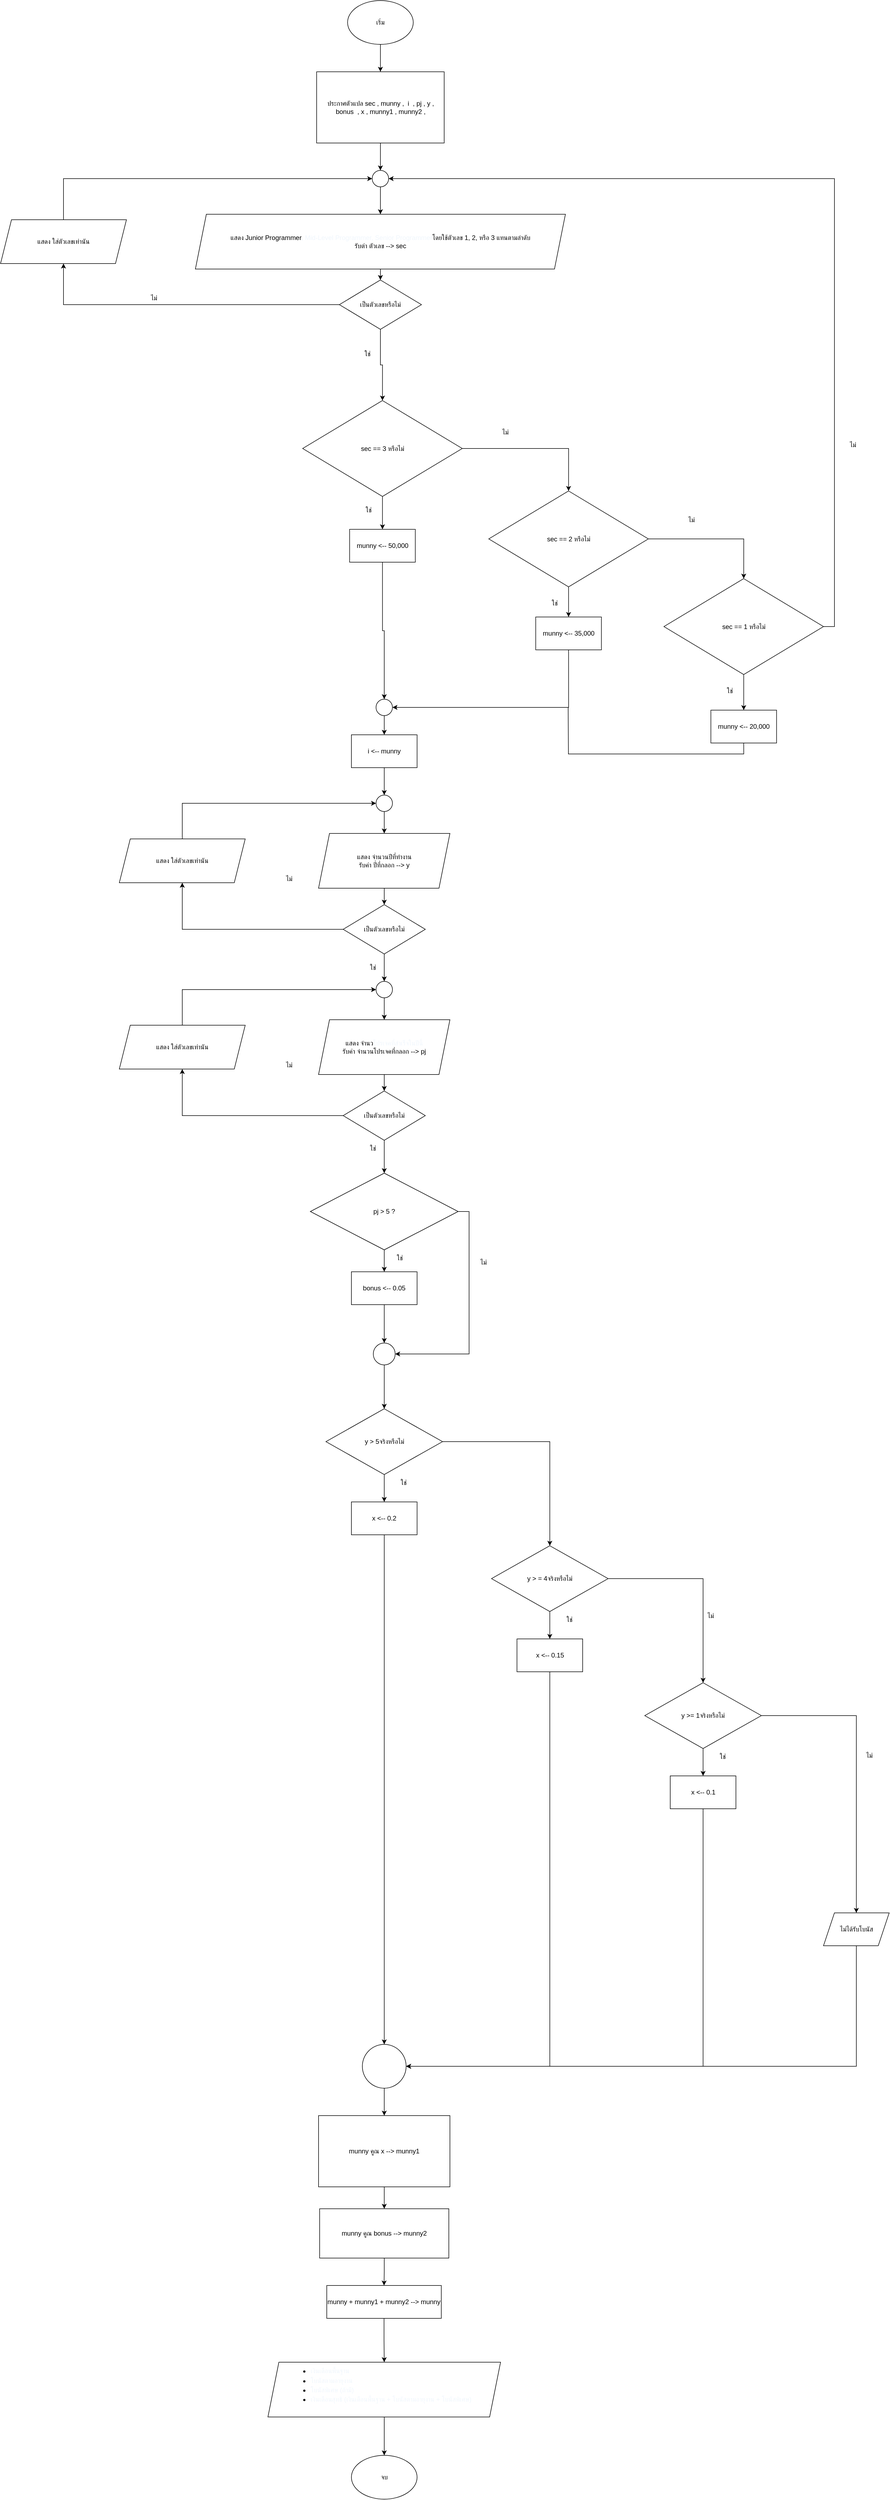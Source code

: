 <mxfile version="28.2.1">
  <diagram name="หน้า-1" id="E-IgGcm09YbjVMB62vNj">
    <mxGraphModel grid="1" page="1" gridSize="10" guides="1" tooltips="1" connect="1" arrows="1" fold="1" pageScale="1" pageWidth="827" pageHeight="1169" math="0" shadow="0">
      <root>
        <mxCell id="0" />
        <mxCell id="1" parent="0" />
        <mxCell id="uMuHmyTFTiUYk7k42j5w-20" style="edgeStyle=orthogonalEdgeStyle;rounded=0;orthogonalLoop=1;jettySize=auto;html=1;exitX=0.5;exitY=1;exitDx=0;exitDy=0;" edge="1" parent="1" source="X1-0lr0wVvJcUardRDEf-1" target="uMuHmyTFTiUYk7k42j5w-19">
          <mxGeometry relative="1" as="geometry" />
        </mxCell>
        <mxCell id="X1-0lr0wVvJcUardRDEf-1" value="เริ่ม" style="ellipse;whiteSpace=wrap;html=1;" vertex="1" parent="1">
          <mxGeometry x="347" y="-1190" width="120" height="80" as="geometry" />
        </mxCell>
        <mxCell id="X1-0lr0wVvJcUardRDEf-9" style="edgeStyle=orthogonalEdgeStyle;rounded=0;orthogonalLoop=1;jettySize=auto;html=1;exitX=0.5;exitY=1;exitDx=0;exitDy=0;entryX=0.5;entryY=0;entryDx=0;entryDy=0;" edge="1" parent="1" source="X1-0lr0wVvJcUardRDEf-2" target="X1-0lr0wVvJcUardRDEf-3">
          <mxGeometry relative="1" as="geometry" />
        </mxCell>
        <mxCell id="X1-0lr0wVvJcUardRDEf-2" value="แสดง จำนวนปีที่ทำงาน&lt;div&gt;รับค่า ปี่ที่กลอก --&amp;gt; y&lt;/div&gt;" style="shape=parallelogram;perimeter=parallelogramPerimeter;whiteSpace=wrap;html=1;fixedSize=1;" vertex="1" parent="1">
          <mxGeometry x="294" y="330" width="240" height="100" as="geometry" />
        </mxCell>
        <mxCell id="X1-0lr0wVvJcUardRDEf-5" style="edgeStyle=orthogonalEdgeStyle;rounded=0;orthogonalLoop=1;jettySize=auto;html=1;exitX=0;exitY=0.5;exitDx=0;exitDy=0;entryX=0.5;entryY=1;entryDx=0;entryDy=0;" edge="1" parent="1" source="X1-0lr0wVvJcUardRDEf-3" target="X1-0lr0wVvJcUardRDEf-82">
          <mxGeometry relative="1" as="geometry">
            <Array as="points">
              <mxPoint x="45" y="505" />
            </Array>
          </mxGeometry>
        </mxCell>
        <mxCell id="X1-0lr0wVvJcUardRDEf-17" style="edgeStyle=orthogonalEdgeStyle;rounded=0;orthogonalLoop=1;jettySize=auto;html=1;exitX=0.5;exitY=1;exitDx=0;exitDy=0;entryX=0.5;entryY=0;entryDx=0;entryDy=0;" edge="1" parent="1" source="X1-0lr0wVvJcUardRDEf-3" target="X1-0lr0wVvJcUardRDEf-15">
          <mxGeometry relative="1" as="geometry" />
        </mxCell>
        <mxCell id="X1-0lr0wVvJcUardRDEf-3" value="เป็นตัวเลขหรือไม่" style="rhombus;whiteSpace=wrap;html=1;" vertex="1" parent="1">
          <mxGeometry x="339" y="460" width="150" height="90" as="geometry" />
        </mxCell>
        <mxCell id="X1-0lr0wVvJcUardRDEf-8" style="edgeStyle=orthogonalEdgeStyle;rounded=0;orthogonalLoop=1;jettySize=auto;html=1;exitX=0.5;exitY=1;exitDx=0;exitDy=0;entryX=0.5;entryY=0;entryDx=0;entryDy=0;" edge="1" parent="1" source="X1-0lr0wVvJcUardRDEf-4" target="X1-0lr0wVvJcUardRDEf-2">
          <mxGeometry relative="1" as="geometry" />
        </mxCell>
        <mxCell id="X1-0lr0wVvJcUardRDEf-4" value="" style="ellipse;whiteSpace=wrap;html=1;aspect=fixed;" vertex="1" parent="1">
          <mxGeometry x="399" y="260" width="30" height="30" as="geometry" />
        </mxCell>
        <mxCell id="X1-0lr0wVvJcUardRDEf-6" value="ไม่&lt;div&gt;&lt;br&gt;&lt;/div&gt;" style="text;html=1;align=center;verticalAlign=middle;resizable=0;points=[];autosize=1;strokeColor=none;fillColor=none;" vertex="1" parent="1">
          <mxGeometry x="220" y="400" width="40" height="40" as="geometry" />
        </mxCell>
        <mxCell id="X1-0lr0wVvJcUardRDEf-10" style="edgeStyle=orthogonalEdgeStyle;rounded=0;orthogonalLoop=1;jettySize=auto;html=1;exitX=0.5;exitY=1;exitDx=0;exitDy=0;entryX=0.5;entryY=0;entryDx=0;entryDy=0;" edge="1" parent="1" source="X1-0lr0wVvJcUardRDEf-11" target="X1-0lr0wVvJcUardRDEf-13">
          <mxGeometry relative="1" as="geometry" />
        </mxCell>
        <mxCell id="X1-0lr0wVvJcUardRDEf-11" value="&lt;font face=&quot;Helvetica&quot;&gt;แสดง จำนว&lt;span&gt;&lt;font style=&quot;color: light-dark(rgb(240, 246, 252), rgb(255, 255, 255));&quot;&gt;โปรเจคที่สำเร็จในปีนี้&lt;/font&gt;&lt;/span&gt;&lt;/font&gt;&lt;div&gt;&lt;font face=&quot;Helvetica&quot;&gt;รับค่า จำนวนโปรเจคที่กลอก --&amp;gt; pj&lt;/font&gt;&lt;/div&gt;" style="shape=parallelogram;perimeter=parallelogramPerimeter;whiteSpace=wrap;html=1;fixedSize=1;align=center;" vertex="1" parent="1">
          <mxGeometry x="294" y="670" width="240" height="100" as="geometry" />
        </mxCell>
        <mxCell id="X1-0lr0wVvJcUardRDEf-12" style="edgeStyle=orthogonalEdgeStyle;rounded=0;orthogonalLoop=1;jettySize=auto;html=1;exitX=0;exitY=0.5;exitDx=0;exitDy=0;entryX=0.5;entryY=1;entryDx=0;entryDy=0;" edge="1" parent="1" source="X1-0lr0wVvJcUardRDEf-13" target="X1-0lr0wVvJcUardRDEf-83">
          <mxGeometry relative="1" as="geometry">
            <Array as="points">
              <mxPoint x="45" y="845" />
            </Array>
          </mxGeometry>
        </mxCell>
        <mxCell id="X1-0lr0wVvJcUardRDEf-105" style="edgeStyle=orthogonalEdgeStyle;rounded=0;orthogonalLoop=1;jettySize=auto;html=1;exitX=0.5;exitY=1;exitDx=0;exitDy=0;entryX=0.5;entryY=0;entryDx=0;entryDy=0;" edge="1" parent="1" source="X1-0lr0wVvJcUardRDEf-13" target="X1-0lr0wVvJcUardRDEf-98">
          <mxGeometry relative="1" as="geometry" />
        </mxCell>
        <mxCell id="X1-0lr0wVvJcUardRDEf-13" value="เป็นตัวเลขหรือไม่" style="rhombus;whiteSpace=wrap;html=1;" vertex="1" parent="1">
          <mxGeometry x="339" y="800" width="150" height="90" as="geometry" />
        </mxCell>
        <mxCell id="X1-0lr0wVvJcUardRDEf-14" style="edgeStyle=orthogonalEdgeStyle;rounded=0;orthogonalLoop=1;jettySize=auto;html=1;exitX=0.5;exitY=1;exitDx=0;exitDy=0;entryX=0.5;entryY=0;entryDx=0;entryDy=0;" edge="1" parent="1" source="X1-0lr0wVvJcUardRDEf-15" target="X1-0lr0wVvJcUardRDEf-11">
          <mxGeometry relative="1" as="geometry" />
        </mxCell>
        <mxCell id="X1-0lr0wVvJcUardRDEf-15" value="" style="ellipse;whiteSpace=wrap;html=1;aspect=fixed;" vertex="1" parent="1">
          <mxGeometry x="399" y="600" width="30" height="30" as="geometry" />
        </mxCell>
        <mxCell id="X1-0lr0wVvJcUardRDEf-16" value="ไม่&lt;div&gt;&lt;br&gt;&lt;/div&gt;" style="text;html=1;align=center;verticalAlign=middle;resizable=0;points=[];autosize=1;strokeColor=none;fillColor=none;" vertex="1" parent="1">
          <mxGeometry x="220" y="740" width="40" height="40" as="geometry" />
        </mxCell>
        <mxCell id="X1-0lr0wVvJcUardRDEf-18" value="ใช่" style="text;html=1;align=center;verticalAlign=middle;resizable=0;points=[];autosize=1;strokeColor=none;fillColor=none;" vertex="1" parent="1">
          <mxGeometry x="373" y="560" width="40" height="30" as="geometry" />
        </mxCell>
        <mxCell id="X1-0lr0wVvJcUardRDEf-38" style="edgeStyle=orthogonalEdgeStyle;rounded=0;orthogonalLoop=1;jettySize=auto;html=1;exitX=0.5;exitY=1;exitDx=0;exitDy=0;entryX=0.5;entryY=0;entryDx=0;entryDy=0;" edge="1" parent="1" source="X1-0lr0wVvJcUardRDEf-19" target="X1-0lr0wVvJcUardRDEf-37">
          <mxGeometry relative="1" as="geometry" />
        </mxCell>
        <mxCell id="X1-0lr0wVvJcUardRDEf-40" style="edgeStyle=orthogonalEdgeStyle;rounded=0;orthogonalLoop=1;jettySize=auto;html=1;exitX=1;exitY=0.5;exitDx=0;exitDy=0;entryX=0.5;entryY=0;entryDx=0;entryDy=0;" edge="1" parent="1" source="X1-0lr0wVvJcUardRDEf-19" target="X1-0lr0wVvJcUardRDEf-44">
          <mxGeometry relative="1" as="geometry">
            <mxPoint x="760.0" y="1620.0" as="targetPoint" />
          </mxGeometry>
        </mxCell>
        <mxCell id="X1-0lr0wVvJcUardRDEf-19" value="y &amp;gt; 5จริงหรือไม่" style="rhombus;whiteSpace=wrap;html=1;" vertex="1" parent="1">
          <mxGeometry x="307.5" y="1380" width="213" height="120" as="geometry" />
        </mxCell>
        <mxCell id="X1-0lr0wVvJcUardRDEf-24" style="edgeStyle=orthogonalEdgeStyle;rounded=0;orthogonalLoop=1;jettySize=auto;html=1;exitX=0.5;exitY=1;exitDx=0;exitDy=0;entryX=0.5;entryY=0;entryDx=0;entryDy=0;" edge="1" parent="1" source="X1-0lr0wVvJcUardRDEf-25" target="X1-0lr0wVvJcUardRDEf-27">
          <mxGeometry relative="1" as="geometry" />
        </mxCell>
        <mxCell id="X1-0lr0wVvJcUardRDEf-25" value="แสดง&amp;nbsp;&lt;span style=&quot;text-align: start;&quot;&gt;Junior Programmer&lt;/span&gt;&lt;span style=&quot;color: light-dark(rgb(240, 246, 252), rgb(255, 255, 255)); background-color: transparent; text-align: start;&quot;&gt;, Mid-Level Programmer, Senior Programmer&lt;/span&gt;&lt;span style=&quot;text-align: start;&quot;&gt;โดยใช้ตัวเลข 1, 2, หรือ 3 แทนตามลำดับ&lt;/span&gt;&lt;div&gt;&lt;span style=&quot;text-align: start;&quot;&gt;รับต่า ตัวเลข --&amp;gt; sec&lt;/span&gt;&lt;/div&gt;" style="shape=parallelogram;perimeter=parallelogramPerimeter;whiteSpace=wrap;html=1;fixedSize=1;" vertex="1" parent="1">
          <mxGeometry x="69" y="-800" width="676" height="100" as="geometry" />
        </mxCell>
        <mxCell id="X1-0lr0wVvJcUardRDEf-26" style="edgeStyle=orthogonalEdgeStyle;rounded=0;orthogonalLoop=1;jettySize=auto;html=1;exitX=0;exitY=0.5;exitDx=0;exitDy=0;entryX=0.5;entryY=1;entryDx=0;entryDy=0;" edge="1" parent="1" source="X1-0lr0wVvJcUardRDEf-27" target="X1-0lr0wVvJcUardRDEf-80">
          <mxGeometry relative="1" as="geometry">
            <Array as="points">
              <mxPoint x="-172" y="-635" />
            </Array>
          </mxGeometry>
        </mxCell>
        <mxCell id="X1-0lr0wVvJcUardRDEf-32" style="edgeStyle=orthogonalEdgeStyle;rounded=0;orthogonalLoop=1;jettySize=auto;html=1;exitX=0.5;exitY=1;exitDx=0;exitDy=0;entryX=0.5;entryY=0;entryDx=0;entryDy=0;" edge="1" parent="1" source="X1-0lr0wVvJcUardRDEf-27" target="X1-0lr0wVvJcUardRDEf-63">
          <mxGeometry relative="1" as="geometry">
            <mxPoint x="404" y="-500" as="targetPoint" />
          </mxGeometry>
        </mxCell>
        <mxCell id="X1-0lr0wVvJcUardRDEf-27" value="เป็นตัวเลขหรือไม่" style="rhombus;whiteSpace=wrap;html=1;" vertex="1" parent="1">
          <mxGeometry x="332" y="-680" width="150" height="90" as="geometry" />
        </mxCell>
        <mxCell id="X1-0lr0wVvJcUardRDEf-28" style="edgeStyle=orthogonalEdgeStyle;rounded=0;orthogonalLoop=1;jettySize=auto;html=1;exitX=0.5;exitY=1;exitDx=0;exitDy=0;entryX=0.5;entryY=0;entryDx=0;entryDy=0;" edge="1" parent="1" source="X1-0lr0wVvJcUardRDEf-29" target="X1-0lr0wVvJcUardRDEf-25">
          <mxGeometry relative="1" as="geometry" />
        </mxCell>
        <mxCell id="X1-0lr0wVvJcUardRDEf-29" value="" style="ellipse;whiteSpace=wrap;html=1;aspect=fixed;" vertex="1" parent="1">
          <mxGeometry x="392" y="-880" width="30" height="30" as="geometry" />
        </mxCell>
        <mxCell id="X1-0lr0wVvJcUardRDEf-30" value="ไม่&lt;div&gt;&lt;br&gt;&lt;/div&gt;" style="text;html=1;align=center;verticalAlign=middle;resizable=0;points=[];autosize=1;strokeColor=none;fillColor=none;" vertex="1" parent="1">
          <mxGeometry x="-27" y="-660" width="40" height="40" as="geometry" />
        </mxCell>
        <mxCell id="X1-0lr0wVvJcUardRDEf-31" value="ใช่" style="text;html=1;align=center;verticalAlign=middle;resizable=0;points=[];autosize=1;strokeColor=none;fillColor=none;" vertex="1" parent="1">
          <mxGeometry x="363" y="-560" width="40" height="30" as="geometry" />
        </mxCell>
        <mxCell id="X1-0lr0wVvJcUardRDEf-35" value="ใช่" style="text;html=1;align=center;verticalAlign=middle;resizable=0;points=[];autosize=1;strokeColor=none;fillColor=none;" vertex="1" parent="1">
          <mxGeometry x="373" y="890" width="40" height="30" as="geometry" />
        </mxCell>
        <mxCell id="X1-0lr0wVvJcUardRDEf-91" style="edgeStyle=orthogonalEdgeStyle;rounded=0;orthogonalLoop=1;jettySize=auto;html=1;exitX=0.5;exitY=1;exitDx=0;exitDy=0;entryX=0.5;entryY=0;entryDx=0;entryDy=0;" edge="1" parent="1" source="X1-0lr0wVvJcUardRDEf-37" target="X1-0lr0wVvJcUardRDEf-90">
          <mxGeometry relative="1" as="geometry" />
        </mxCell>
        <mxCell id="X1-0lr0wVvJcUardRDEf-37" value="x &amp;lt;-- 0.2" style="rounded=0;whiteSpace=wrap;html=1;" vertex="1" parent="1">
          <mxGeometry x="354" y="1550" width="120" height="60" as="geometry" />
        </mxCell>
        <mxCell id="X1-0lr0wVvJcUardRDEf-39" value="ใช่" style="text;html=1;align=center;verticalAlign=middle;resizable=0;points=[];autosize=1;strokeColor=none;fillColor=none;" vertex="1" parent="1">
          <mxGeometry x="429" y="1500" width="40" height="30" as="geometry" />
        </mxCell>
        <mxCell id="X1-0lr0wVvJcUardRDEf-41" style="edgeStyle=orthogonalEdgeStyle;rounded=0;orthogonalLoop=1;jettySize=auto;html=1;exitX=0.5;exitY=1;exitDx=0;exitDy=0;entryX=0.5;entryY=0;entryDx=0;entryDy=0;" edge="1" parent="1" source="X1-0lr0wVvJcUardRDEf-44" target="X1-0lr0wVvJcUardRDEf-42">
          <mxGeometry relative="1" as="geometry" />
        </mxCell>
        <mxCell id="X1-0lr0wVvJcUardRDEf-92" style="edgeStyle=orthogonalEdgeStyle;rounded=0;orthogonalLoop=1;jettySize=auto;html=1;exitX=0.5;exitY=1;exitDx=0;exitDy=0;entryX=1;entryY=0.5;entryDx=0;entryDy=0;" edge="1" parent="1" source="X1-0lr0wVvJcUardRDEf-42" target="X1-0lr0wVvJcUardRDEf-90">
          <mxGeometry relative="1" as="geometry" />
        </mxCell>
        <mxCell id="X1-0lr0wVvJcUardRDEf-42" value="x &amp;lt;-- 0.15" style="rounded=0;whiteSpace=wrap;html=1;" vertex="1" parent="1">
          <mxGeometry x="656.5" y="1800" width="120" height="60" as="geometry" />
        </mxCell>
        <mxCell id="X1-0lr0wVvJcUardRDEf-43" value="ใช่" style="text;html=1;align=center;verticalAlign=middle;resizable=0;points=[];autosize=1;strokeColor=none;fillColor=none;" vertex="1" parent="1">
          <mxGeometry x="731.5" y="1750" width="40" height="30" as="geometry" />
        </mxCell>
        <mxCell id="X1-0lr0wVvJcUardRDEf-44" value="y &amp;gt; = 4จริงหรือไม่" style="rhombus;whiteSpace=wrap;html=1;" vertex="1" parent="1">
          <mxGeometry x="610" y="1630" width="213" height="120" as="geometry" />
        </mxCell>
        <mxCell id="X1-0lr0wVvJcUardRDEf-45" style="edgeStyle=orthogonalEdgeStyle;rounded=0;orthogonalLoop=1;jettySize=auto;html=1;exitX=1;exitY=0.5;exitDx=0;exitDy=0;entryX=0.5;entryY=0;entryDx=0;entryDy=0;" edge="1" parent="1" source="X1-0lr0wVvJcUardRDEf-44" target="X1-0lr0wVvJcUardRDEf-49">
          <mxGeometry relative="1" as="geometry">
            <mxPoint x="1062.5" y="1870.0" as="targetPoint" />
          </mxGeometry>
        </mxCell>
        <mxCell id="X1-0lr0wVvJcUardRDEf-46" style="edgeStyle=orthogonalEdgeStyle;rounded=0;orthogonalLoop=1;jettySize=auto;html=1;exitX=0.5;exitY=1;exitDx=0;exitDy=0;entryX=0.5;entryY=0;entryDx=0;entryDy=0;" edge="1" parent="1" source="X1-0lr0wVvJcUardRDEf-49" target="X1-0lr0wVvJcUardRDEf-47">
          <mxGeometry relative="1" as="geometry" />
        </mxCell>
        <mxCell id="X1-0lr0wVvJcUardRDEf-93" style="edgeStyle=orthogonalEdgeStyle;rounded=0;orthogonalLoop=1;jettySize=auto;html=1;exitX=0.5;exitY=1;exitDx=0;exitDy=0;entryX=1;entryY=0.5;entryDx=0;entryDy=0;" edge="1" parent="1" source="X1-0lr0wVvJcUardRDEf-47" target="X1-0lr0wVvJcUardRDEf-90">
          <mxGeometry relative="1" as="geometry">
            <mxPoint x="530" y="2620" as="targetPoint" />
          </mxGeometry>
        </mxCell>
        <mxCell id="X1-0lr0wVvJcUardRDEf-47" value="x &amp;lt;-- 0.1" style="rounded=0;whiteSpace=wrap;html=1;" vertex="1" parent="1">
          <mxGeometry x="936.5" y="2050" width="120" height="60" as="geometry" />
        </mxCell>
        <mxCell id="X1-0lr0wVvJcUardRDEf-48" value="ใช่" style="text;html=1;align=center;verticalAlign=middle;resizable=0;points=[];autosize=1;strokeColor=none;fillColor=none;" vertex="1" parent="1">
          <mxGeometry x="1011.5" y="2000" width="40" height="30" as="geometry" />
        </mxCell>
        <mxCell id="X1-0lr0wVvJcUardRDEf-49" value="y &amp;gt;= 1จริงหรือไม่" style="rhombus;whiteSpace=wrap;html=1;" vertex="1" parent="1">
          <mxGeometry x="890" y="1880" width="213" height="120" as="geometry" />
        </mxCell>
        <mxCell id="X1-0lr0wVvJcUardRDEf-50" style="edgeStyle=orthogonalEdgeStyle;rounded=0;orthogonalLoop=1;jettySize=auto;html=1;exitX=1;exitY=0.5;exitDx=0;exitDy=0;entryX=0.5;entryY=0;entryDx=0;entryDy=0;" edge="1" parent="1" source="X1-0lr0wVvJcUardRDEf-49" target="X1-0lr0wVvJcUardRDEf-56">
          <mxGeometry relative="1" as="geometry">
            <mxPoint x="1276.5" y="2130.0" as="targetPoint" />
          </mxGeometry>
        </mxCell>
        <mxCell id="X1-0lr0wVvJcUardRDEf-94" style="edgeStyle=orthogonalEdgeStyle;rounded=0;orthogonalLoop=1;jettySize=auto;html=1;exitX=0.5;exitY=1;exitDx=0;exitDy=0;entryX=1;entryY=0.5;entryDx=0;entryDy=0;" edge="1" parent="1" source="X1-0lr0wVvJcUardRDEf-56" target="X1-0lr0wVvJcUardRDEf-90">
          <mxGeometry relative="1" as="geometry">
            <mxPoint x="530" y="2610.0" as="targetPoint" />
          </mxGeometry>
        </mxCell>
        <mxCell id="X1-0lr0wVvJcUardRDEf-56" value="ไม่ได้รับโบนัส" style="shape=parallelogram;perimeter=parallelogramPerimeter;whiteSpace=wrap;html=1;fixedSize=1;" vertex="1" parent="1">
          <mxGeometry x="1216.5" y="2300" width="120" height="60" as="geometry" />
        </mxCell>
        <mxCell id="X1-0lr0wVvJcUardRDEf-57" value="ไม่&lt;div&gt;&lt;br&gt;&lt;/div&gt;" style="text;html=1;align=center;verticalAlign=middle;resizable=0;points=[];autosize=1;strokeColor=none;fillColor=none;" vertex="1" parent="1">
          <mxGeometry x="990" y="1745" width="40" height="40" as="geometry" />
        </mxCell>
        <mxCell id="X1-0lr0wVvJcUardRDEf-58" value="ไม่&lt;div&gt;&lt;br&gt;&lt;/div&gt;" style="text;html=1;align=center;verticalAlign=middle;resizable=0;points=[];autosize=1;strokeColor=none;fillColor=none;" vertex="1" parent="1">
          <mxGeometry x="1280" y="2000" width="40" height="40" as="geometry" />
        </mxCell>
        <mxCell id="X1-0lr0wVvJcUardRDEf-65" style="edgeStyle=orthogonalEdgeStyle;rounded=0;orthogonalLoop=1;jettySize=auto;html=1;exitX=0.5;exitY=1;exitDx=0;exitDy=0;entryX=0.5;entryY=0;entryDx=0;entryDy=0;" edge="1" parent="1" source="X1-0lr0wVvJcUardRDEf-63" target="X1-0lr0wVvJcUardRDEf-64">
          <mxGeometry relative="1" as="geometry" />
        </mxCell>
        <mxCell id="X1-0lr0wVvJcUardRDEf-73" style="edgeStyle=orthogonalEdgeStyle;rounded=0;orthogonalLoop=1;jettySize=auto;html=1;exitX=1;exitY=0.5;exitDx=0;exitDy=0;entryX=0.5;entryY=0;entryDx=0;entryDy=0;" edge="1" parent="1" source="X1-0lr0wVvJcUardRDEf-63" target="X1-0lr0wVvJcUardRDEf-68">
          <mxGeometry relative="1" as="geometry" />
        </mxCell>
        <mxCell id="X1-0lr0wVvJcUardRDEf-63" value="sec == 3 หรือไม่" style="rhombus;whiteSpace=wrap;html=1;" vertex="1" parent="1">
          <mxGeometry x="265" y="-460" width="291.5" height="175" as="geometry" />
        </mxCell>
        <mxCell id="uMuHmyTFTiUYk7k42j5w-10" style="edgeStyle=orthogonalEdgeStyle;rounded=0;orthogonalLoop=1;jettySize=auto;html=1;exitX=0.5;exitY=1;exitDx=0;exitDy=0;entryX=0.5;entryY=0;entryDx=0;entryDy=0;" edge="1" parent="1" source="X1-0lr0wVvJcUardRDEf-64" target="uMuHmyTFTiUYk7k42j5w-9">
          <mxGeometry relative="1" as="geometry" />
        </mxCell>
        <mxCell id="X1-0lr0wVvJcUardRDEf-64" value="munny &amp;lt;-- 50,000" style="rounded=0;whiteSpace=wrap;html=1;" vertex="1" parent="1">
          <mxGeometry x="350.75" y="-225" width="120" height="60" as="geometry" />
        </mxCell>
        <mxCell id="X1-0lr0wVvJcUardRDEf-67" style="edgeStyle=orthogonalEdgeStyle;rounded=0;orthogonalLoop=1;jettySize=auto;html=1;exitX=0.5;exitY=1;exitDx=0;exitDy=0;entryX=0.5;entryY=0;entryDx=0;entryDy=0;" edge="1" parent="1" source="X1-0lr0wVvJcUardRDEf-68" target="X1-0lr0wVvJcUardRDEf-69">
          <mxGeometry relative="1" as="geometry" />
        </mxCell>
        <mxCell id="X1-0lr0wVvJcUardRDEf-74" style="edgeStyle=orthogonalEdgeStyle;rounded=0;orthogonalLoop=1;jettySize=auto;html=1;exitX=1;exitY=0.5;exitDx=0;exitDy=0;entryX=0.5;entryY=0;entryDx=0;entryDy=0;" edge="1" parent="1" source="X1-0lr0wVvJcUardRDEf-68" target="X1-0lr0wVvJcUardRDEf-71">
          <mxGeometry relative="1" as="geometry" />
        </mxCell>
        <mxCell id="X1-0lr0wVvJcUardRDEf-68" value="sec == 2 หรือไม่" style="rhombus;whiteSpace=wrap;html=1;" vertex="1" parent="1">
          <mxGeometry x="605" y="-295" width="291.5" height="175" as="geometry" />
        </mxCell>
        <mxCell id="uMuHmyTFTiUYk7k42j5w-11" style="edgeStyle=orthogonalEdgeStyle;rounded=0;orthogonalLoop=1;jettySize=auto;html=1;exitX=0.5;exitY=1;exitDx=0;exitDy=0;entryX=1;entryY=0.5;entryDx=0;entryDy=0;" edge="1" parent="1" source="X1-0lr0wVvJcUardRDEf-69" target="uMuHmyTFTiUYk7k42j5w-9">
          <mxGeometry relative="1" as="geometry" />
        </mxCell>
        <mxCell id="X1-0lr0wVvJcUardRDEf-69" value="munny &amp;lt;-- 35,000" style="rounded=0;whiteSpace=wrap;html=1;" vertex="1" parent="1">
          <mxGeometry x="690.75" y="-65" width="120" height="60" as="geometry" />
        </mxCell>
        <mxCell id="X1-0lr0wVvJcUardRDEf-70" style="edgeStyle=orthogonalEdgeStyle;rounded=0;orthogonalLoop=1;jettySize=auto;html=1;exitX=0.5;exitY=1;exitDx=0;exitDy=0;entryX=0.5;entryY=0;entryDx=0;entryDy=0;" edge="1" parent="1" source="X1-0lr0wVvJcUardRDEf-71" target="X1-0lr0wVvJcUardRDEf-72">
          <mxGeometry relative="1" as="geometry" />
        </mxCell>
        <mxCell id="uMuHmyTFTiUYk7k42j5w-22" style="edgeStyle=orthogonalEdgeStyle;rounded=0;orthogonalLoop=1;jettySize=auto;html=1;exitX=1;exitY=0.5;exitDx=0;exitDy=0;entryX=1;entryY=0.5;entryDx=0;entryDy=0;" edge="1" parent="1" source="X1-0lr0wVvJcUardRDEf-71" target="X1-0lr0wVvJcUardRDEf-29">
          <mxGeometry relative="1" as="geometry" />
        </mxCell>
        <mxCell id="X1-0lr0wVvJcUardRDEf-71" value="sec == 1 หรือไม่" style="rhombus;whiteSpace=wrap;html=1;" vertex="1" parent="1">
          <mxGeometry x="925" y="-135" width="291.5" height="175" as="geometry" />
        </mxCell>
        <mxCell id="uMuHmyTFTiUYk7k42j5w-12" style="edgeStyle=orthogonalEdgeStyle;rounded=0;orthogonalLoop=1;jettySize=auto;html=1;exitX=0.5;exitY=1;exitDx=0;exitDy=0;endArrow=none;endFill=0;" edge="1" parent="1" source="X1-0lr0wVvJcUardRDEf-72">
          <mxGeometry relative="1" as="geometry">
            <mxPoint x="750" y="100" as="targetPoint" />
          </mxGeometry>
        </mxCell>
        <mxCell id="X1-0lr0wVvJcUardRDEf-72" value="munny &amp;lt;-- 20,000" style="rounded=0;whiteSpace=wrap;html=1;" vertex="1" parent="1">
          <mxGeometry x="1010.75" y="105" width="120" height="60" as="geometry" />
        </mxCell>
        <mxCell id="X1-0lr0wVvJcUardRDEf-75" value="ใช่" style="text;html=1;align=center;verticalAlign=middle;resizable=0;points=[];autosize=1;strokeColor=none;fillColor=none;" vertex="1" parent="1">
          <mxGeometry x="365" y="-275" width="40" height="30" as="geometry" />
        </mxCell>
        <mxCell id="X1-0lr0wVvJcUardRDEf-76" value="ใช่" style="text;html=1;align=center;verticalAlign=middle;resizable=0;points=[];autosize=1;strokeColor=none;fillColor=none;" vertex="1" parent="1">
          <mxGeometry x="705" y="-105" width="40" height="30" as="geometry" />
        </mxCell>
        <mxCell id="X1-0lr0wVvJcUardRDEf-77" value="ใช่" style="text;html=1;align=center;verticalAlign=middle;resizable=0;points=[];autosize=1;strokeColor=none;fillColor=none;" vertex="1" parent="1">
          <mxGeometry x="1025" y="55" width="40" height="30" as="geometry" />
        </mxCell>
        <mxCell id="X1-0lr0wVvJcUardRDEf-78" value="ไม่&lt;div&gt;&lt;br&gt;&lt;/div&gt;" style="text;html=1;align=center;verticalAlign=middle;resizable=0;points=[];autosize=1;strokeColor=none;fillColor=none;" vertex="1" parent="1">
          <mxGeometry x="615" y="-415" width="40" height="40" as="geometry" />
        </mxCell>
        <mxCell id="X1-0lr0wVvJcUardRDEf-79" value="ไม่&lt;div&gt;&lt;br&gt;&lt;/div&gt;" style="text;html=1;align=center;verticalAlign=middle;resizable=0;points=[];autosize=1;strokeColor=none;fillColor=none;" vertex="1" parent="1">
          <mxGeometry x="955" y="-255" width="40" height="40" as="geometry" />
        </mxCell>
        <mxCell id="X1-0lr0wVvJcUardRDEf-81" style="edgeStyle=orthogonalEdgeStyle;rounded=0;orthogonalLoop=1;jettySize=auto;html=1;exitX=0.5;exitY=0;exitDx=0;exitDy=0;entryX=0;entryY=0.5;entryDx=0;entryDy=0;" edge="1" parent="1" source="X1-0lr0wVvJcUardRDEf-80" target="X1-0lr0wVvJcUardRDEf-29">
          <mxGeometry relative="1" as="geometry" />
        </mxCell>
        <mxCell id="X1-0lr0wVvJcUardRDEf-80" value="แสดง ใส่ตัวเลขเท่านัน" style="shape=parallelogram;perimeter=parallelogramPerimeter;whiteSpace=wrap;html=1;fixedSize=1;" vertex="1" parent="1">
          <mxGeometry x="-287" y="-790" width="230" height="80" as="geometry" />
        </mxCell>
        <mxCell id="X1-0lr0wVvJcUardRDEf-85" style="edgeStyle=orthogonalEdgeStyle;rounded=0;orthogonalLoop=1;jettySize=auto;html=1;exitX=0.5;exitY=0;exitDx=0;exitDy=0;entryX=0;entryY=0.5;entryDx=0;entryDy=0;" edge="1" parent="1" source="X1-0lr0wVvJcUardRDEf-82" target="X1-0lr0wVvJcUardRDEf-4">
          <mxGeometry relative="1" as="geometry" />
        </mxCell>
        <mxCell id="X1-0lr0wVvJcUardRDEf-82" value="แสดง ใส่ตัวเลขเท่านัน" style="shape=parallelogram;perimeter=parallelogramPerimeter;whiteSpace=wrap;html=1;fixedSize=1;" vertex="1" parent="1">
          <mxGeometry x="-70" y="340" width="230" height="80" as="geometry" />
        </mxCell>
        <mxCell id="X1-0lr0wVvJcUardRDEf-84" style="edgeStyle=orthogonalEdgeStyle;rounded=0;orthogonalLoop=1;jettySize=auto;html=1;exitX=0.5;exitY=0;exitDx=0;exitDy=0;entryX=0;entryY=0.5;entryDx=0;entryDy=0;" edge="1" parent="1" source="X1-0lr0wVvJcUardRDEf-83" target="X1-0lr0wVvJcUardRDEf-15">
          <mxGeometry relative="1" as="geometry" />
        </mxCell>
        <mxCell id="X1-0lr0wVvJcUardRDEf-83" value="แสดง ใส่ตัวเลขเท่านัน" style="shape=parallelogram;perimeter=parallelogramPerimeter;whiteSpace=wrap;html=1;fixedSize=1;" vertex="1" parent="1">
          <mxGeometry x="-70" y="680" width="230" height="80" as="geometry" />
        </mxCell>
        <mxCell id="X1-0lr0wVvJcUardRDEf-96" style="edgeStyle=orthogonalEdgeStyle;rounded=0;orthogonalLoop=1;jettySize=auto;html=1;exitX=0.5;exitY=1;exitDx=0;exitDy=0;entryX=0.5;entryY=0;entryDx=0;entryDy=0;" edge="1" parent="1" source="X1-0lr0wVvJcUardRDEf-90" target="X1-0lr0wVvJcUardRDEf-95">
          <mxGeometry relative="1" as="geometry" />
        </mxCell>
        <mxCell id="X1-0lr0wVvJcUardRDEf-90" value="" style="ellipse;whiteSpace=wrap;html=1;aspect=fixed;" vertex="1" parent="1">
          <mxGeometry x="374" y="2540" width="80" height="80" as="geometry" />
        </mxCell>
        <mxCell id="uMuHmyTFTiUYk7k42j5w-2" style="edgeStyle=orthogonalEdgeStyle;rounded=0;orthogonalLoop=1;jettySize=auto;html=1;exitX=0.5;exitY=1;exitDx=0;exitDy=0;entryX=0.5;entryY=0;entryDx=0;entryDy=0;" edge="1" parent="1" source="X1-0lr0wVvJcUardRDEf-95" target="uMuHmyTFTiUYk7k42j5w-1">
          <mxGeometry relative="1" as="geometry" />
        </mxCell>
        <mxCell id="X1-0lr0wVvJcUardRDEf-95" value="munny คูณ x --&amp;gt; munny1" style="rounded=0;whiteSpace=wrap;html=1;" vertex="1" parent="1">
          <mxGeometry x="294" y="2670" width="240" height="130" as="geometry" />
        </mxCell>
        <mxCell id="uMuHmyTFTiUYk7k42j5w-17" style="edgeStyle=orthogonalEdgeStyle;rounded=0;orthogonalLoop=1;jettySize=auto;html=1;exitX=0.5;exitY=1;exitDx=0;exitDy=0;" edge="1" parent="1" source="X1-0lr0wVvJcUardRDEf-97" target="uMuHmyTFTiUYk7k42j5w-16">
          <mxGeometry relative="1" as="geometry" />
        </mxCell>
        <mxCell id="X1-0lr0wVvJcUardRDEf-97" value="&lt;ul style=&quot;box-sizing: border-box; padding-left: 2em; margin-top: 0px; margin-bottom: 16px; text-align: start;&quot; dir=&quot;auto&quot;&gt;&lt;li style=&quot;box-sizing: border-box;&quot;&gt;&lt;span&gt;&lt;font face=&quot;Helvetica&quot; style=&quot;color: light-dark(rgb(240, 246, 252), rgb(255, 255, 255));&quot;&gt;เงินเดือนพื้นฐาน&lt;/font&gt;&lt;/span&gt;&lt;/li&gt;&lt;li style=&quot;box-sizing: border-box; margin-top: 0.25em;&quot;&gt;&lt;span&gt;&lt;font face=&quot;Helvetica&quot; style=&quot;color: light-dark(rgb(240, 246, 252), rgb(255, 255, 255));&quot;&gt;โบนัสตามอายุงาน&lt;/font&gt;&lt;/span&gt;&lt;/li&gt;&lt;li style=&quot;box-sizing: border-box; margin-top: 0.25em;&quot;&gt;&lt;span&gt;&lt;font face=&quot;Helvetica&quot; style=&quot;color: light-dark(rgb(240, 246, 252), rgb(255, 255, 255));&quot;&gt;โบนัสพิเศษ (ถ้ามี)&lt;/font&gt;&lt;/span&gt;&lt;/li&gt;&lt;li style=&quot;box-sizing: border-box; margin-top: 0.25em;&quot;&gt;&lt;span&gt;&lt;font face=&quot;Helvetica&quot; style=&quot;color: light-dark(rgb(240, 246, 252), rgb(255, 255, 255));&quot;&gt;เงินเดือนสุทธิ (เงินเดือนพื้นฐาน + โบนัสตามอายุงาน + โบนัสพิเศษ)&lt;/font&gt;&lt;/span&gt;&lt;/li&gt;&lt;/ul&gt;" style="shape=parallelogram;perimeter=parallelogramPerimeter;whiteSpace=wrap;html=1;fixedSize=1;" vertex="1" parent="1">
          <mxGeometry x="201.5" y="3120" width="425" height="100" as="geometry" />
        </mxCell>
        <mxCell id="X1-0lr0wVvJcUardRDEf-100" style="edgeStyle=orthogonalEdgeStyle;rounded=0;orthogonalLoop=1;jettySize=auto;html=1;exitX=0.5;exitY=1;exitDx=0;exitDy=0;entryX=0.5;entryY=0;entryDx=0;entryDy=0;" edge="1" parent="1" source="X1-0lr0wVvJcUardRDEf-98" target="X1-0lr0wVvJcUardRDEf-99">
          <mxGeometry relative="1" as="geometry" />
        </mxCell>
        <mxCell id="X1-0lr0wVvJcUardRDEf-103" style="edgeStyle=orthogonalEdgeStyle;rounded=0;orthogonalLoop=1;jettySize=auto;html=1;exitX=1;exitY=0.5;exitDx=0;exitDy=0;entryX=1;entryY=0.5;entryDx=0;entryDy=0;" edge="1" parent="1" source="X1-0lr0wVvJcUardRDEf-98" target="X1-0lr0wVvJcUardRDEf-101">
          <mxGeometry relative="1" as="geometry" />
        </mxCell>
        <mxCell id="X1-0lr0wVvJcUardRDEf-98" value="pj &amp;gt; 5 ?" style="rhombus;whiteSpace=wrap;html=1;" vertex="1" parent="1">
          <mxGeometry x="279" y="950" width="270" height="140" as="geometry" />
        </mxCell>
        <mxCell id="X1-0lr0wVvJcUardRDEf-102" style="edgeStyle=orthogonalEdgeStyle;rounded=0;orthogonalLoop=1;jettySize=auto;html=1;exitX=0.5;exitY=1;exitDx=0;exitDy=0;entryX=0.5;entryY=0;entryDx=0;entryDy=0;" edge="1" parent="1" source="X1-0lr0wVvJcUardRDEf-99" target="X1-0lr0wVvJcUardRDEf-101">
          <mxGeometry relative="1" as="geometry" />
        </mxCell>
        <mxCell id="X1-0lr0wVvJcUardRDEf-99" value="bonus &amp;lt;-- 0.05" style="rounded=0;whiteSpace=wrap;html=1;" vertex="1" parent="1">
          <mxGeometry x="354" y="1130" width="120" height="60" as="geometry" />
        </mxCell>
        <mxCell id="X1-0lr0wVvJcUardRDEf-104" style="edgeStyle=orthogonalEdgeStyle;rounded=0;orthogonalLoop=1;jettySize=auto;html=1;exitX=0.5;exitY=1;exitDx=0;exitDy=0;entryX=0.5;entryY=0;entryDx=0;entryDy=0;" edge="1" parent="1" source="X1-0lr0wVvJcUardRDEf-101" target="X1-0lr0wVvJcUardRDEf-19">
          <mxGeometry relative="1" as="geometry" />
        </mxCell>
        <mxCell id="X1-0lr0wVvJcUardRDEf-101" value="" style="ellipse;whiteSpace=wrap;html=1;aspect=fixed;" vertex="1" parent="1">
          <mxGeometry x="394" y="1260" width="40" height="40" as="geometry" />
        </mxCell>
        <mxCell id="X1-0lr0wVvJcUardRDEf-106" value="ใช่" style="text;html=1;align=center;verticalAlign=middle;resizable=0;points=[];autosize=1;strokeColor=none;fillColor=none;" vertex="1" parent="1">
          <mxGeometry x="422" y="1090" width="40" height="30" as="geometry" />
        </mxCell>
        <mxCell id="X1-0lr0wVvJcUardRDEf-109" value="ไม่&lt;div&gt;&lt;br&gt;&lt;/div&gt;" style="text;html=1;align=center;verticalAlign=middle;resizable=0;points=[];autosize=1;strokeColor=none;fillColor=none;" vertex="1" parent="1">
          <mxGeometry x="575" y="1100" width="40" height="40" as="geometry" />
        </mxCell>
        <mxCell id="uMuHmyTFTiUYk7k42j5w-15" style="edgeStyle=orthogonalEdgeStyle;rounded=0;orthogonalLoop=1;jettySize=auto;html=1;exitX=0.5;exitY=1;exitDx=0;exitDy=0;entryX=0.5;entryY=0;entryDx=0;entryDy=0;" edge="1" parent="1" source="uMuHmyTFTiUYk7k42j5w-1" target="uMuHmyTFTiUYk7k42j5w-5">
          <mxGeometry relative="1" as="geometry" />
        </mxCell>
        <mxCell id="uMuHmyTFTiUYk7k42j5w-1" value="munny คูณ bonus --&amp;gt; munny2" style="rounded=0;whiteSpace=wrap;html=1;" vertex="1" parent="1">
          <mxGeometry x="296" y="2840" width="236" height="90" as="geometry" />
        </mxCell>
        <mxCell id="uMuHmyTFTiUYk7k42j5w-6" style="edgeStyle=orthogonalEdgeStyle;rounded=0;orthogonalLoop=1;jettySize=auto;html=1;exitX=0.5;exitY=1;exitDx=0;exitDy=0;entryX=0.5;entryY=0;entryDx=0;entryDy=0;" edge="1" parent="1" source="uMuHmyTFTiUYk7k42j5w-5" target="X1-0lr0wVvJcUardRDEf-97">
          <mxGeometry relative="1" as="geometry" />
        </mxCell>
        <mxCell id="uMuHmyTFTiUYk7k42j5w-5" value="munny + munny1 + munny2 --&amp;gt; munny" style="rounded=0;whiteSpace=wrap;html=1;" vertex="1" parent="1">
          <mxGeometry x="309" y="2980" width="209.25" height="60" as="geometry" />
        </mxCell>
        <mxCell id="uMuHmyTFTiUYk7k42j5w-14" style="edgeStyle=orthogonalEdgeStyle;rounded=0;orthogonalLoop=1;jettySize=auto;html=1;exitX=0.5;exitY=1;exitDx=0;exitDy=0;entryX=0.5;entryY=0;entryDx=0;entryDy=0;" edge="1" parent="1" source="uMuHmyTFTiUYk7k42j5w-8" target="X1-0lr0wVvJcUardRDEf-4">
          <mxGeometry relative="1" as="geometry" />
        </mxCell>
        <mxCell id="uMuHmyTFTiUYk7k42j5w-8" value="i &amp;lt;-- munny" style="rounded=0;whiteSpace=wrap;html=1;" vertex="1" parent="1">
          <mxGeometry x="354" y="150" width="120" height="60" as="geometry" />
        </mxCell>
        <mxCell id="uMuHmyTFTiUYk7k42j5w-13" style="edgeStyle=orthogonalEdgeStyle;rounded=0;orthogonalLoop=1;jettySize=auto;html=1;exitX=0.5;exitY=1;exitDx=0;exitDy=0;entryX=0.5;entryY=0;entryDx=0;entryDy=0;" edge="1" parent="1" source="uMuHmyTFTiUYk7k42j5w-9" target="uMuHmyTFTiUYk7k42j5w-8">
          <mxGeometry relative="1" as="geometry" />
        </mxCell>
        <mxCell id="uMuHmyTFTiUYk7k42j5w-9" value="" style="ellipse;whiteSpace=wrap;html=1;aspect=fixed;" vertex="1" parent="1">
          <mxGeometry x="399" y="85" width="30" height="30" as="geometry" />
        </mxCell>
        <mxCell id="uMuHmyTFTiUYk7k42j5w-16" value="จบ" style="ellipse;whiteSpace=wrap;html=1;" vertex="1" parent="1">
          <mxGeometry x="354" y="3290" width="120" height="80" as="geometry" />
        </mxCell>
        <mxCell id="uMuHmyTFTiUYk7k42j5w-21" style="edgeStyle=orthogonalEdgeStyle;rounded=0;orthogonalLoop=1;jettySize=auto;html=1;exitX=0.5;exitY=1;exitDx=0;exitDy=0;entryX=0.5;entryY=0;entryDx=0;entryDy=0;" edge="1" parent="1" source="uMuHmyTFTiUYk7k42j5w-19" target="X1-0lr0wVvJcUardRDEf-29">
          <mxGeometry relative="1" as="geometry" />
        </mxCell>
        <mxCell id="uMuHmyTFTiUYk7k42j5w-19" value="ประกาศตัวแปล sec , munny ,&amp;nbsp; i&amp;nbsp; , pj , y , bonus&amp;nbsp; , x , munny1 , munny2 ," style="rounded=0;whiteSpace=wrap;html=1;" vertex="1" parent="1">
          <mxGeometry x="290.5" y="-1060" width="233" height="130" as="geometry" />
        </mxCell>
        <mxCell id="uMuHmyTFTiUYk7k42j5w-23" value="ไม่&lt;div&gt;&lt;br&gt;&lt;/div&gt;" style="text;html=1;align=center;verticalAlign=middle;resizable=0;points=[];autosize=1;strokeColor=none;fillColor=none;" vertex="1" parent="1">
          <mxGeometry x="1250" y="-392.5" width="40" height="40" as="geometry" />
        </mxCell>
      </root>
    </mxGraphModel>
  </diagram>
</mxfile>
